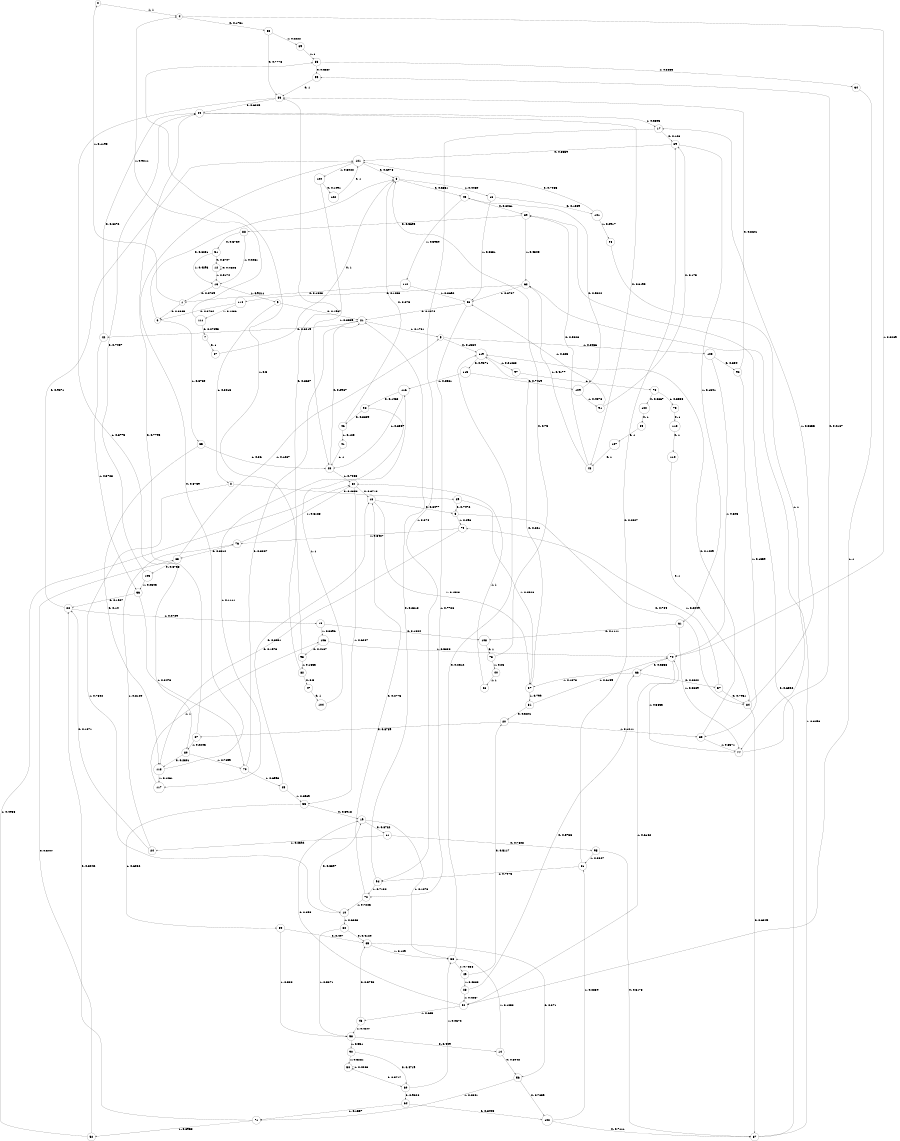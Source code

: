 digraph "ch9faceL10" {
size = "6,8.5";
ratio = "fill";
node [shape = circle];
node [fontsize = 24];
edge [fontsize = 24];
0 -> 4 [label = "1: 1        "];
1 -> 6 [label = "0: 0.8805   "];
1 -> 0 [label = "1: 0.1195   "];
2 -> 29 [label = "0: 0.2358   "];
2 -> 10 [label = "1: 0.7642   "];
3 -> 84 [label = "0: 0.704    "];
3 -> 79 [label = "1: 0.296    "];
4 -> 68 [label = "0: 0.1731   "];
4 -> 74 [label = "1: 0.8269   "];
5 -> 119 [label = "0: 0.1534   "];
5 -> 105 [label = "1: 0.8466   "];
6 -> 8 [label = "0: 0.6231   "];
6 -> 35 [label = "1: 0.3769   "];
7 -> 27 [label = "0: 1        "];
8 -> 45 [label = "0: 0.5531   "];
8 -> 16 [label = "1: 0.4469   "];
9 -> 21 [label = "0: 0.1987   "];
9 -> 2 [label = "1: 0.8013   "];
10 -> 19 [label = "0: 0.3397   "];
10 -> 30 [label = "1: 0.6603   "];
11 -> 95 [label = "0: 0.7608   "];
11 -> 24 [label = "1: 0.2392   "];
12 -> 12 [label = "0: 0.4826   "];
12 -> 13 [label = "1: 0.5174   "];
13 -> 1 [label = "0: 0.0789   "];
13 -> 9 [label = "1: 0.9211   "];
14 -> 56 [label = "0: 0.8942   "];
14 -> 38 [label = "1: 0.1058   "];
15 -> 108 [label = "0: 0.1304   "];
15 -> 106 [label = "1: 0.8696   "];
16 -> 101 [label = "0: 0.1369   "];
16 -> 53 [label = "1: 0.8631   "];
17 -> 69 [label = "0: 0.126    "];
17 -> 94 [label = "1: 0.874    "];
18 -> 3 [label = "0: 0.8477   "];
18 -> 37 [label = "1: 0.1523   "];
19 -> 11 [label = "0: 0.8722   "];
19 -> 38 [label = "1: 0.1278   "];
20 -> 67 [label = "0: 0.8789   "];
20 -> 83 [label = "1: 0.1211   "];
21 -> 42 [label = "0: 0.8219   "];
21 -> 5 [label = "1: 0.1781   "];
22 -> 121 [label = "0: 0.9271   "];
22 -> 15 [label = "1: 0.0729   "];
23 -> 21 [label = "0: 0.2967   "];
23 -> 32 [label = "1: 0.7033   "];
24 -> 22 [label = "0: 0.1871   "];
24 -> 76 [label = "1: 0.8129   "];
25 -> 18 [label = "0: 0.3031   "];
25 -> 55 [label = "1: 0.6969   "];
26 -> 32 [label = "1: 1        "];
27 -> 8 [label = "0: 1        "];
28 -> 66 [label = "0: 0.5733   "];
28 -> 54 [label = "1: 0.4267   "];
29 -> 3 [label = "0: 0.7472   "];
29 -> 37 [label = "1: 0.2528   "];
30 -> 65 [label = "0: 0.4129   "];
30 -> 58 [label = "1: 0.5871   "];
31 -> 20 [label = "0: 0.3841   "];
31 -> 74 [label = "1: 0.6159   "];
32 -> 18 [label = "0: 0.3713   "];
32 -> 55 [label = "1: 0.6287   "];
33 -> 99 [label = "0: 0.6667   "];
33 -> 34 [label = "1: 0.3333   "];
34 -> 54 [label = "1: 1        "];
35 -> 118 [label = "0: 0.14     "];
35 -> 23 [label = "1: 0.86     "];
36 -> 22 [label = "0: 0.1527   "];
36 -> 70 [label = "1: 0.8473   "];
37 -> 119 [label = "0: 0.201    "];
37 -> 31 [label = "1: 0.799    "];
38 -> 119 [label = "0: 0.2312   "];
38 -> 49 [label = "1: 0.7688   "];
39 -> 33 [label = "1: 1        "];
40 -> 26 [label = "1: 1        "];
41 -> 23 [label = "1: 1        "];
42 -> 44 [label = "0: 0.6272   "];
42 -> 36 [label = "1: 0.3728   "];
43 -> 65 [label = "0: 0.5753   "];
43 -> 58 [label = "1: 0.4247   "];
44 -> 48 [label = "0: 0.6195   "];
44 -> 17 [label = "1: 0.3805   "];
45 -> 89 [label = "0: 0.6061   "];
45 -> 112 [label = "1: 0.3939   "];
46 -> 8 [label = "0: 0.875    "];
46 -> 41 [label = "1: 0.125    "];
47 -> 104 [label = "0: 1        "];
48 -> 89 [label = "0: 0.5823   "];
48 -> 62 [label = "1: 0.4177   "];
49 -> 20 [label = "0: 0.5117   "];
49 -> 28 [label = "1: 0.4883   "];
50 -> 60 [label = "0: 0.5717   "];
50 -> 50 [label = "1: 0.4283   "];
51 -> 12 [label = "0: 0.5707   "];
51 -> 13 [label = "1: 0.4293   "];
52 -> 63 [label = "0: 0.5047   "];
52 -> 32 [label = "1: 0.4953   "];
53 -> 21 [label = "0: 0.2274   "];
53 -> 72 [label = "1: 0.7726   "];
54 -> 19 [label = "0: 0.395    "];
54 -> 43 [label = "1: 0.605    "];
55 -> 19 [label = "0: 0.3918   "];
55 -> 59 [label = "1: 0.6082   "];
56 -> 102 [label = "0: 0.7659   "];
56 -> 71 [label = "1: 0.2341   "];
57 -> 84 [label = "0: 0.7951   "];
57 -> 79 [label = "1: 0.2049   "];
58 -> 14 [label = "0: 0.449    "];
58 -> 90 [label = "1: 0.551    "];
59 -> 65 [label = "0: 0.497    "];
59 -> 58 [label = "1: 0.503    "];
60 -> 64 [label = "0: 0.9328   "];
60 -> 38 [label = "1: 0.0672   "];
61 -> 108 [label = "0: 0.1111   "];
61 -> 77 [label = "1: 0.8889   "];
62 -> 114 [label = "0: 0.1233   "];
62 -> 53 [label = "1: 0.8767   "];
63 -> 103 [label = "0: 0.8733   "];
63 -> 5 [label = "1: 0.1267   "];
64 -> 102 [label = "0: 0.8443   "];
64 -> 71 [label = "1: 0.1557   "];
65 -> 56 [label = "0: 0.871    "];
65 -> 38 [label = "1: 0.129    "];
66 -> 57 [label = "0: 0.8622   "];
66 -> 37 [label = "1: 0.1378   "];
67 -> 44 [label = "0: 0.7795   "];
67 -> 80 [label = "1: 0.2205   "];
68 -> 86 [label = "0: 0.7778   "];
68 -> 39 [label = "1: 0.2222   "];
69 -> 121 [label = "0: 0.8659   "];
69 -> 61 [label = "1: 0.1341   "];
70 -> 21 [label = "0: 0.3007   "];
70 -> 25 [label = "1: 0.6993   "];
71 -> 22 [label = "0: 0.3042   "];
71 -> 52 [label = "1: 0.6958   "];
72 -> 18 [label = "0: 0.2775   "];
72 -> 10 [label = "1: 0.7225   "];
73 -> 8 [label = "0: 0.75     "];
73 -> 40 [label = "1: 0.25     "];
74 -> 66 [label = "0: 0.3838   "];
74 -> 54 [label = "1: 0.6162   "];
75 -> 113 [label = "0: 1        "];
76 -> 63 [label = "0: 0.3812   "];
76 -> 32 [label = "1: 0.6188   "];
77 -> 99 [label = "0: 0.4167   "];
77 -> 74 [label = "1: 0.5833   "];
78 -> 100 [label = "0: 0.6667   "];
78 -> 75 [label = "1: 0.3333   "];
79 -> 118 [label = "0: 0.1573   "];
79 -> 76 [label = "1: 0.8427   "];
80 -> 118 [label = "0: 0.2301   "];
80 -> 70 [label = "1: 0.7699   "];
81 -> 69 [label = "0: 0.2027   "];
81 -> 94 [label = "1: 0.7973   "];
82 -> 47 [label = "0: 0.5      "];
82 -> 33 [label = "1: 0.5      "];
83 -> 119 [label = "0: 0.1429   "];
83 -> 77 [label = "1: 0.8571   "];
84 -> 87 [label = "0: 0.6345   "];
84 -> 17 [label = "1: 0.3655   "];
85 -> 107 [label = "0: 1        "];
86 -> 44 [label = "0: 0.6225   "];
86 -> 80 [label = "1: 0.3775   "];
87 -> 89 [label = "0: 0.6502   "];
87 -> 62 [label = "1: 0.3498   "];
88 -> 51 [label = "0: 0.5739   "];
88 -> 13 [label = "1: 0.4261   "];
89 -> 88 [label = "0: 0.5695   "];
89 -> 62 [label = "1: 0.4305   "];
90 -> 60 [label = "0: 0.4719   "];
90 -> 50 [label = "1: 0.5281   "];
91 -> 69 [label = "0: 0.175    "];
91 -> 53 [label = "1: 0.825    "];
92 -> 86 [label = "0: 0.8641   "];
92 -> 83 [label = "1: 0.1359   "];
93 -> 86 [label = "0: 0.8667   "];
93 -> 82 [label = "1: 0.1333   "];
94 -> 21 [label = "0: 0.2818   "];
94 -> 72 [label = "1: 0.7182   "];
95 -> 87 [label = "0: 0.6173   "];
95 -> 81 [label = "1: 0.3827   "];
96 -> 77 [label = "1: 1        "];
97 -> 78 [label = "1: 1        "];
98 -> 46 [label = "0: 0.8889   "];
98 -> 117 [label = "1: 0.1111   "];
99 -> 86 [label = "0: 1        "];
100 -> 85 [label = "0: 1        "];
101 -> 121 [label = "0: 0.7083   "];
101 -> 96 [label = "1: 0.2917   "];
102 -> 87 [label = "0: 0.7111   "];
102 -> 81 [label = "1: 0.2889   "];
103 -> 44 [label = "0: 0.7457   "];
103 -> 36 [label = "1: 0.2543   "];
104 -> 116 [label = "1: 1        "];
105 -> 92 [label = "0: 0.354    "];
105 -> 74 [label = "1: 0.646    "];
106 -> 93 [label = "0: 0.4167   "];
106 -> 74 [label = "1: 0.5833   "];
107 -> 48 [label = "0: 1        "];
108 -> 73 [label = "0: 1        "];
109 -> 45 [label = "0: 0.5322   "];
109 -> 91 [label = "1: 0.4678   "];
110 -> 84 [label = "0: 1        "];
111 -> 7 [label = "0: 0.07895  "];
111 -> 4 [label = "1: 0.9211   "];
112 -> 1 [label = "0: 0.1308   "];
112 -> 53 [label = "1: 0.8692   "];
113 -> 110 [label = "0: 1        "];
114 -> 6 [label = "0: 0.8764   "];
114 -> 111 [label = "1: 0.1236   "];
115 -> 109 [label = "0: 0.7419   "];
115 -> 116 [label = "1: 0.2581   "];
116 -> 98 [label = "0: 0.1463   "];
116 -> 23 [label = "1: 0.8537   "];
117 -> 106 [label = "1: 1        "];
118 -> 121 [label = "0: 0.8739   "];
118 -> 117 [label = "1: 0.1261   "];
119 -> 115 [label = "0: 0.9871   "];
119 -> 97 [label = "1: 0.01288  "];
120 -> 122 [label = "0: 0.1491   "];
120 -> 23 [label = "1: 0.8509   "];
121 -> 8 [label = "0: 0.6978   "];
121 -> 120 [label = "1: 0.3022   "];
122 -> 121 [label = "0: 1        "];
}